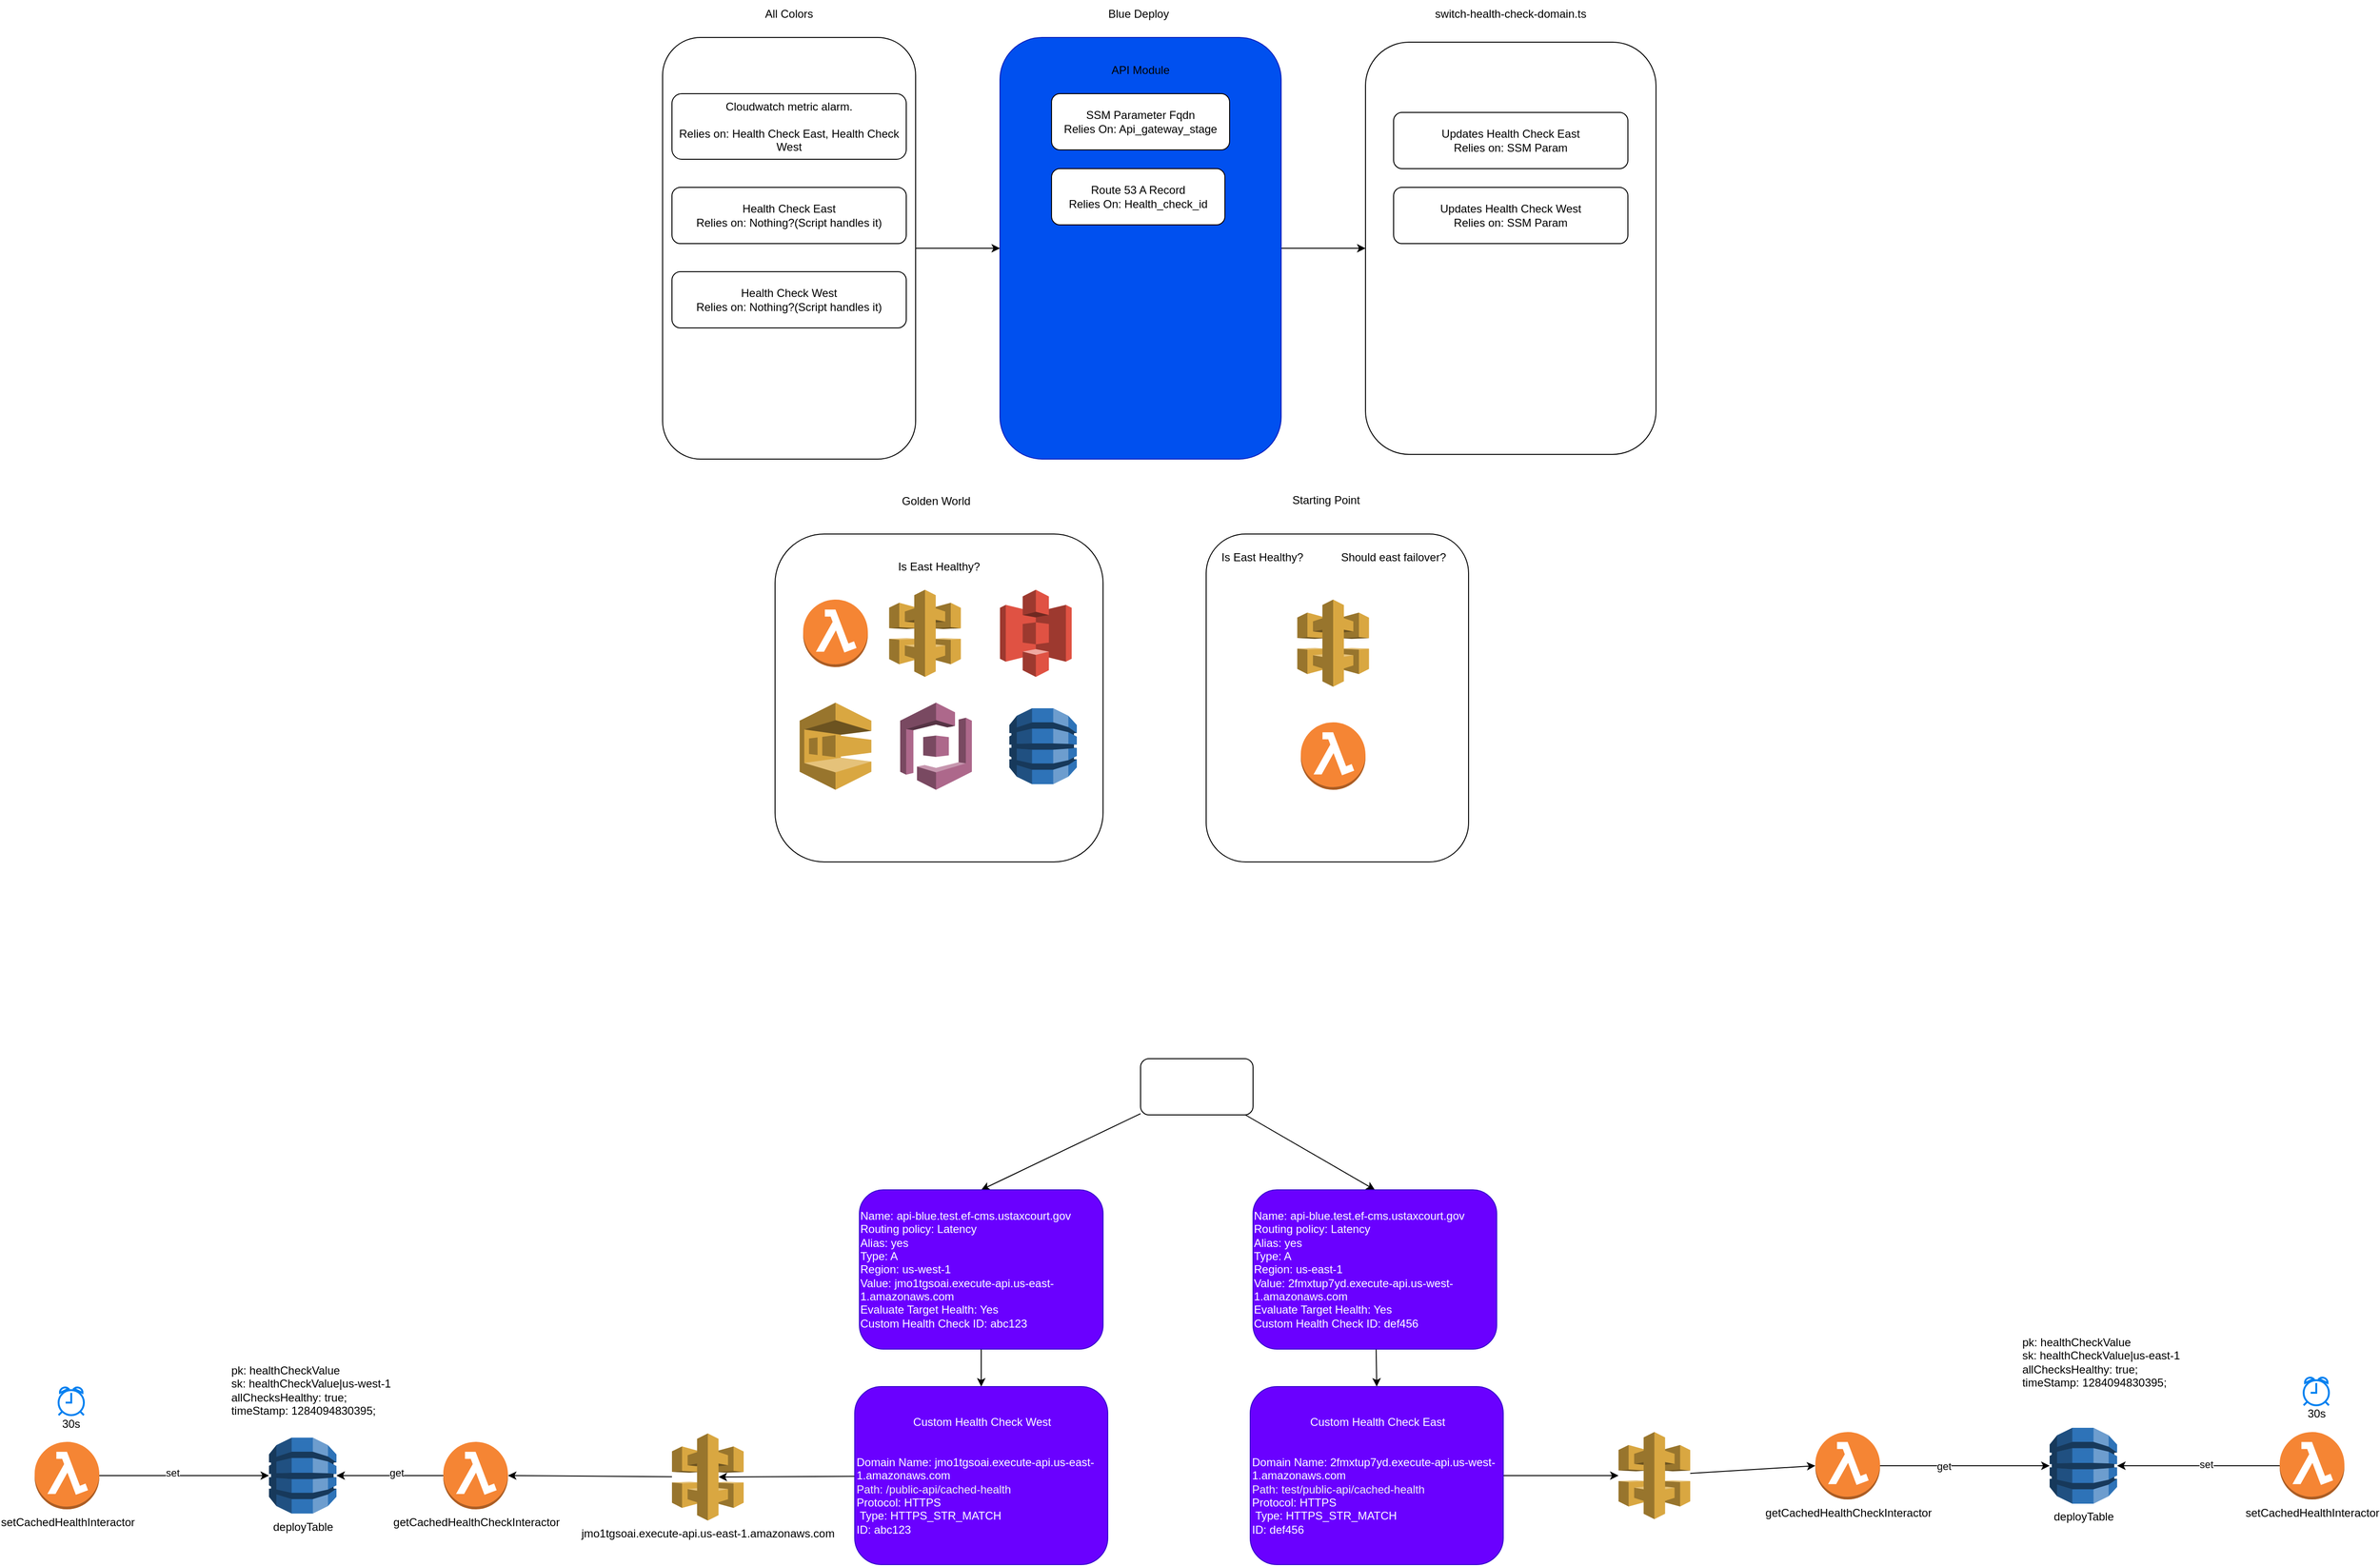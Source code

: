 <mxfile>
    <diagram id="qfKXbh_cGv5SsnbBj9Zz" name="Page-1">
        <mxGraphModel dx="2628" dy="1759" grid="1" gridSize="10" guides="1" tooltips="1" connect="1" arrows="1" fold="1" page="1" pageScale="1" pageWidth="850" pageHeight="1100" math="0" shadow="0">
            <root>
                <mxCell id="0"/>
                <mxCell id="1" parent="0"/>
                <mxCell id="29" style="edgeStyle=none;html=1;entryX=0.5;entryY=0;entryDx=0;entryDy=0;fontFamily=Helvetica;fontColor=#FFFFFF;" parent="1" source="26" target="28" edge="1">
                    <mxGeometry relative="1" as="geometry"/>
                </mxCell>
                <mxCell id="30" style="edgeStyle=none;html=1;entryX=0.5;entryY=0;entryDx=0;entryDy=0;fontFamily=Helvetica;fontColor=#FFFFFF;" parent="1" source="26" target="23" edge="1">
                    <mxGeometry relative="1" as="geometry"/>
                </mxCell>
                <mxCell id="26" value="Request" style="rounded=1;whiteSpace=wrap;html=1;fontFamily=Helvetica;fontColor=#FFFFFF;" parent="1" vertex="1">
                    <mxGeometry x="250" y="1060" width="120" height="60" as="geometry"/>
                </mxCell>
                <mxCell id="8" value="" style="rounded=1;whiteSpace=wrap;html=1;" parent="1" vertex="1">
                    <mxGeometry x="-140" y="500" width="350" height="350" as="geometry"/>
                </mxCell>
                <mxCell id="9" value="Is East Healthy?" style="text;html=1;strokeColor=none;fillColor=none;align=center;verticalAlign=middle;whiteSpace=wrap;rounded=0;" parent="1" vertex="1">
                    <mxGeometry x="-15" y="520" width="100" height="30" as="geometry"/>
                </mxCell>
                <mxCell id="10" value="" style="rounded=1;whiteSpace=wrap;html=1;" parent="1" vertex="1">
                    <mxGeometry x="320" y="500" width="280" height="350" as="geometry"/>
                </mxCell>
                <mxCell id="11" value="Is East Healthy?" style="text;html=1;strokeColor=none;fillColor=none;align=center;verticalAlign=middle;whiteSpace=wrap;rounded=0;" parent="1" vertex="1">
                    <mxGeometry x="330" y="510" width="100" height="30" as="geometry"/>
                </mxCell>
                <mxCell id="12" value="" style="outlineConnect=0;dashed=0;verticalLabelPosition=bottom;verticalAlign=top;align=center;html=1;shape=mxgraph.aws3.api_gateway;fillColor=#D9A741;gradientColor=none;" parent="1" vertex="1">
                    <mxGeometry x="417.25" y="570" width="76.5" height="93" as="geometry"/>
                </mxCell>
                <mxCell id="13" value="" style="outlineConnect=0;dashed=0;verticalLabelPosition=bottom;verticalAlign=top;align=center;html=1;shape=mxgraph.aws3.lambda_function;fillColor=#F58534;gradientColor=none;" parent="1" vertex="1">
                    <mxGeometry x="421" y="701" width="69" height="72" as="geometry"/>
                </mxCell>
                <mxCell id="14" value="" style="outlineConnect=0;dashed=0;verticalLabelPosition=bottom;verticalAlign=top;align=center;html=1;shape=mxgraph.aws3.lambda_function;fillColor=#F58534;gradientColor=none;" parent="1" vertex="1">
                    <mxGeometry x="-110" y="570" width="69" height="72" as="geometry"/>
                </mxCell>
                <mxCell id="15" value="" style="outlineConnect=0;dashed=0;verticalLabelPosition=bottom;verticalAlign=top;align=center;html=1;shape=mxgraph.aws3.api_gateway;fillColor=#D9A741;gradientColor=none;" parent="1" vertex="1">
                    <mxGeometry x="-18.25" y="559.5" width="76.5" height="93" as="geometry"/>
                </mxCell>
                <mxCell id="16" value="" style="outlineConnect=0;dashed=0;verticalLabelPosition=bottom;verticalAlign=top;align=center;html=1;shape=mxgraph.aws3.s3;fillColor=#E05243;gradientColor=none;" parent="1" vertex="1">
                    <mxGeometry x="100" y="559.5" width="76.5" height="93" as="geometry"/>
                </mxCell>
                <mxCell id="17" value="" style="outlineConnect=0;dashed=0;verticalLabelPosition=bottom;verticalAlign=top;align=center;html=1;shape=mxgraph.aws3.sqs;fillColor=#D9A741;gradientColor=none;" parent="1" vertex="1">
                    <mxGeometry x="-113.75" y="680" width="76.5" height="93" as="geometry"/>
                </mxCell>
                <mxCell id="18" value="" style="outlineConnect=0;dashed=0;verticalLabelPosition=bottom;verticalAlign=top;align=center;html=1;shape=mxgraph.aws3.cognito;fillColor=#AD688B;gradientColor=none;" parent="1" vertex="1">
                    <mxGeometry x="-6.5" y="680" width="76.5" height="93" as="geometry"/>
                </mxCell>
                <mxCell id="19" value="" style="outlineConnect=0;dashed=0;verticalLabelPosition=bottom;verticalAlign=top;align=center;html=1;shape=mxgraph.aws3.dynamo_db;fillColor=#2E73B8;gradientColor=none;" parent="1" vertex="1">
                    <mxGeometry x="110" y="686" width="72" height="81" as="geometry"/>
                </mxCell>
                <mxCell id="20" value="Golden World" style="text;html=1;strokeColor=none;fillColor=none;align=center;verticalAlign=middle;whiteSpace=wrap;rounded=0;" parent="1" vertex="1">
                    <mxGeometry x="-29.12" y="450" width="121.75" height="30" as="geometry"/>
                </mxCell>
                <UserObject label="Starting Point" link="https://docs.aws.amazon.com/health/latest/ug/health-api.html" id="21">
                    <mxCell style="text;whiteSpace=wrap;html=1;" parent="1" vertex="1">
                        <mxGeometry x="410" y="450" width="80" height="30" as="geometry"/>
                    </mxCell>
                </UserObject>
                <mxCell id="22" value="Should east failover?" style="text;html=1;strokeColor=none;fillColor=none;align=center;verticalAlign=middle;whiteSpace=wrap;rounded=0;" parent="1" vertex="1">
                    <mxGeometry x="440" y="510" width="160" height="30" as="geometry"/>
                </mxCell>
                <mxCell id="46" style="edgeStyle=none;html=1;entryX=0.5;entryY=0;entryDx=0;entryDy=0;fontFamily=Helvetica;fontColor=#FFFFFF;" parent="1" source="23" target="41" edge="1">
                    <mxGeometry relative="1" as="geometry"/>
                </mxCell>
                <mxCell id="23" value="&lt;div style=&quot;text-align: left;&quot;&gt;&lt;span style=&quot;background-color: initial;&quot;&gt;Name:&amp;nbsp;&lt;/span&gt;&lt;span style=&quot;background-color: initial;&quot;&gt;&lt;font color=&quot;#ffffff&quot;&gt;api-blue.test.ef-cms.ustaxcourt.gov&lt;/font&gt;&lt;/span&gt;&lt;/div&gt;&lt;span style=&quot;&quot;&gt;&lt;div style=&quot;text-align: left;&quot;&gt;&lt;span style=&quot;color: rgb(255, 255, 255); background-color: initial;&quot;&gt;Routing policy: Latency&lt;/span&gt;&lt;/div&gt;&lt;div style=&quot;text-align: left;&quot;&gt;&lt;span style=&quot;color: rgb(255, 255, 255); background-color: initial;&quot;&gt;Alias: yes&lt;/span&gt;&lt;/div&gt;&lt;div style=&quot;text-align: left;&quot;&gt;&lt;span style=&quot;color: rgb(255, 255, 255); background-color: initial;&quot;&gt;Type: A&lt;/span&gt;&lt;/div&gt;&lt;div style=&quot;text-align: left;&quot;&gt;&lt;span style=&quot;color: rgb(255, 255, 255); background-color: initial;&quot;&gt;Region: us-east-1&lt;/span&gt;&lt;/div&gt;&lt;div style=&quot;text-align: left;&quot;&gt;&lt;span style=&quot;color: rgb(255, 255, 255); background-color: initial;&quot;&gt;Value:&amp;nbsp;&lt;/span&gt;&lt;span style=&quot;background-color: initial;&quot;&gt;2fmxtup7yd.execute-api.us-west-1.amazonaws.com&lt;/span&gt;&lt;/div&gt;&lt;div style=&quot;text-align: left;&quot;&gt;&lt;span style=&quot;color: rgb(255, 255, 255); background-color: initial;&quot;&gt;Evaluate Target Health: Yes&lt;/span&gt;&lt;/div&gt;&lt;div style=&quot;text-align: left;&quot;&gt;&lt;span style=&quot;color: rgb(255, 255, 255);&quot;&gt;Custom Health Check ID: def456&lt;/span&gt;&lt;span style=&quot;color: rgb(255, 255, 255); background-color: initial;&quot;&gt;&lt;br&gt;&lt;/span&gt;&lt;/div&gt;&lt;/span&gt;" style="rounded=1;whiteSpace=wrap;html=1;fillColor=#6a00ff;fontColor=#ffffff;strokeColor=#3700CC;" parent="1" vertex="1">
                    <mxGeometry x="370" y="1200" width="260" height="170" as="geometry"/>
                </mxCell>
                <mxCell id="45" style="edgeStyle=none;html=1;exitX=0.5;exitY=1;exitDx=0;exitDy=0;fontFamily=Helvetica;fontColor=#FFFFFF;entryX=0.5;entryY=0;entryDx=0;entryDy=0;" parent="1" source="28" target="43" edge="1">
                    <mxGeometry relative="1" as="geometry">
                        <mxPoint x="80" y="1420" as="targetPoint"/>
                    </mxGeometry>
                </mxCell>
                <mxCell id="28" value="&lt;div style=&quot;text-align: left;&quot;&gt;&lt;span style=&quot;background-color: initial;&quot;&gt;Name:&amp;nbsp;&lt;/span&gt;&lt;span style=&quot;background-color: initial;&quot;&gt;&lt;font color=&quot;#ffffff&quot;&gt;api-blue.test.ef-cms.ustaxcourt.gov&lt;/font&gt;&lt;/span&gt;&lt;/div&gt;&lt;span style=&quot;&quot;&gt;&lt;div style=&quot;text-align: left;&quot;&gt;&lt;span style=&quot;color: rgb(255, 255, 255); background-color: initial;&quot;&gt;Routing policy: Latency&lt;/span&gt;&lt;/div&gt;&lt;div style=&quot;text-align: left;&quot;&gt;&lt;span style=&quot;color: rgb(255, 255, 255); background-color: initial;&quot;&gt;Alias: yes&lt;/span&gt;&lt;/div&gt;&lt;div style=&quot;text-align: left;&quot;&gt;&lt;span style=&quot;color: rgb(255, 255, 255); background-color: initial;&quot;&gt;Type: A&lt;/span&gt;&lt;/div&gt;&lt;div style=&quot;text-align: left;&quot;&gt;&lt;span style=&quot;color: rgb(255, 255, 255); background-color: initial;&quot;&gt;Region: us-west-1&lt;/span&gt;&lt;/div&gt;&lt;div style=&quot;text-align: left;&quot;&gt;&lt;span style=&quot;color: rgb(255, 255, 255); background-color: initial;&quot;&gt;Value:&amp;nbsp;&lt;/span&gt;&lt;span style=&quot;background-color: initial;&quot;&gt;jmo1tgsoai.execute-api.us-east-1.amazonaws.com&lt;/span&gt;&lt;/div&gt;&lt;div style=&quot;text-align: left;&quot;&gt;&lt;span style=&quot;color: rgb(255, 255, 255); background-color: initial;&quot;&gt;Evaluate Target Health: Yes&lt;/span&gt;&lt;/div&gt;&lt;div style=&quot;text-align: left;&quot;&gt;&lt;span style=&quot;color: rgb(255, 255, 255); background-color: initial;&quot;&gt;Custom Health Check ID: abc123&lt;/span&gt;&lt;/div&gt;&lt;/span&gt;" style="rounded=1;whiteSpace=wrap;html=1;fillColor=#6a00ff;fontColor=#ffffff;strokeColor=#3700CC;" parent="1" vertex="1">
                    <mxGeometry x="-50" y="1200" width="260" height="170" as="geometry"/>
                </mxCell>
                <mxCell id="48" style="edgeStyle=none;html=1;" parent="1" source="41" target="47" edge="1">
                    <mxGeometry relative="1" as="geometry"/>
                </mxCell>
                <mxCell id="41" value="&lt;div style=&quot;text-align: center;&quot;&gt;&lt;span style=&quot;background-color: initial;&quot;&gt;Custom Health Check East&lt;/span&gt;&lt;/div&gt;&lt;div style=&quot;text-align: center;&quot;&gt;&lt;br&gt;&lt;/div&gt;&lt;br&gt;Domain Name:&amp;nbsp;2fmxtup7yd.execute-api.us-west-1.amazonaws.com&lt;br&gt;&lt;font color=&quot;#f0f0f0&quot;&gt;Path: test/public-api/cached-health&lt;br&gt;&lt;/font&gt;Protocol:&amp;nbsp;HTTPS&lt;br&gt;&amp;nbsp;Type: HTTPS_STR_MATCH&lt;br&gt;ID: def456" style="rounded=1;whiteSpace=wrap;html=1;labelBackgroundColor=none;fontFamily=Helvetica;fontColor=#ffffff;align=left;fillColor=#6a00ff;strokeColor=#3700CC;" parent="1" vertex="1">
                    <mxGeometry x="367" y="1410" width="270" height="190" as="geometry"/>
                </mxCell>
                <mxCell id="66" style="edgeStyle=none;html=1;entryX=0.65;entryY=0.5;entryDx=0;entryDy=0;entryPerimeter=0;" parent="1" source="43" target="59" edge="1">
                    <mxGeometry relative="1" as="geometry"/>
                </mxCell>
                <mxCell id="43" value="&lt;div style=&quot;text-align: center;&quot;&gt;&lt;span style=&quot;background-color: initial;&quot;&gt;Custom Health Check West&lt;/span&gt;&lt;/div&gt;&lt;div style=&quot;text-align: center;&quot;&gt;&lt;br&gt;&lt;/div&gt;&lt;br&gt;Domain Name:&amp;nbsp;&lt;span style=&quot;background-color: initial;&quot;&gt;jmo1tgsoai.execute-api.us-east-1.amazonaws.com&lt;br&gt;&lt;/span&gt;&lt;span style=&quot;color: rgb(240, 240, 240);&quot;&gt;Path: /public-api/cached-health&lt;/span&gt;&lt;br style=&quot;color: rgb(240, 240, 240);&quot;&gt;Protocol:&amp;nbsp;HTTPS&lt;br&gt;&amp;nbsp;Type: HTTPS_STR_MATCH&lt;br&gt;ID: abc123" style="rounded=1;whiteSpace=wrap;html=1;labelBackgroundColor=none;fontFamily=Helvetica;fontColor=#ffffff;align=left;fillColor=#6a00ff;strokeColor=#3700CC;" parent="1" vertex="1">
                    <mxGeometry x="-55" y="1410" width="270" height="190" as="geometry"/>
                </mxCell>
                <mxCell id="51" style="edgeStyle=none;html=1;entryX=0;entryY=0.5;entryDx=0;entryDy=0;entryPerimeter=0;" parent="1" source="47" target="50" edge="1">
                    <mxGeometry relative="1" as="geometry"/>
                </mxCell>
                <mxCell id="47" value="&lt;span style=&quot;color: rgb(255, 255, 255); text-align: left;&quot;&gt;2fmxtup7yd.execute-api.us-west-1.amazonaws.com&lt;/span&gt;" style="outlineConnect=0;dashed=0;verticalLabelPosition=bottom;verticalAlign=top;align=center;html=1;shape=mxgraph.aws3.api_gateway;fillColor=#D9A741;gradientColor=none;" parent="1" vertex="1">
                    <mxGeometry x="760" y="1458.5" width="76.5" height="93" as="geometry"/>
                </mxCell>
                <mxCell id="55" style="edgeStyle=none;html=1;entryX=0;entryY=0.5;entryDx=0;entryDy=0;entryPerimeter=0;" parent="1" source="50" target="54" edge="1">
                    <mxGeometry relative="1" as="geometry"/>
                </mxCell>
                <mxCell id="70" value="get" style="edgeLabel;html=1;align=center;verticalAlign=middle;resizable=0;points=[];" parent="55" vertex="1" connectable="0">
                    <mxGeometry x="-0.249" relative="1" as="geometry">
                        <mxPoint as="offset"/>
                    </mxGeometry>
                </mxCell>
                <mxCell id="50" value="getCachedHealthCheckInteractor" style="outlineConnect=0;dashed=0;verticalLabelPosition=bottom;verticalAlign=top;align=center;html=1;shape=mxgraph.aws3.lambda_function;fillColor=#F58534;gradientColor=none;" parent="1" vertex="1">
                    <mxGeometry x="970" y="1458.5" width="69" height="72" as="geometry"/>
                </mxCell>
                <mxCell id="54" value="deployTable" style="outlineConnect=0;dashed=0;verticalLabelPosition=bottom;verticalAlign=top;align=center;html=1;shape=mxgraph.aws3.dynamo_db;fillColor=#2E73B8;gradientColor=none;" parent="1" vertex="1">
                    <mxGeometry x="1220" y="1454" width="72" height="81" as="geometry"/>
                </mxCell>
                <mxCell id="56" value="&lt;div style=&quot;text-align: left;&quot;&gt;&lt;span style=&quot;background-color: initial;&quot;&gt;pk:&amp;nbsp;healthCheckValue&lt;/span&gt;&lt;/div&gt;&lt;div style=&quot;text-align: left;&quot;&gt;&lt;span style=&quot;background-color: initial;&quot;&gt;sk:&amp;nbsp;healthCheckValue|us-east-1&lt;/span&gt;&lt;/div&gt;&lt;div style=&quot;text-align: left;&quot;&gt;&lt;span style=&quot;background-color: initial;&quot;&gt;&lt;div&gt;allChecksHealthy: true;&lt;/div&gt;&lt;div&gt;timeStamp: 1284094830395;&lt;/div&gt;&lt;/span&gt;&lt;/div&gt;" style="text;html=1;strokeColor=none;fillColor=none;align=center;verticalAlign=middle;whiteSpace=wrap;rounded=0;" parent="1" vertex="1">
                    <mxGeometry x="1180" y="1344" width="190" height="80" as="geometry"/>
                </mxCell>
                <mxCell id="67" style="edgeStyle=none;html=1;entryX=1;entryY=0.5;entryDx=0;entryDy=0;entryPerimeter=0;" parent="1" source="59" target="61" edge="1">
                    <mxGeometry relative="1" as="geometry"/>
                </mxCell>
                <mxCell id="59" value="&lt;div style=&quot;text-align: left;&quot;&gt;&lt;span style=&quot;background-color: initial;&quot;&gt;jmo1tgsoai.execute-api.us-east-1.amazonaws.com&lt;/span&gt;&lt;/div&gt;" style="outlineConnect=0;dashed=0;verticalLabelPosition=bottom;verticalAlign=top;align=center;html=1;shape=mxgraph.aws3.api_gateway;fillColor=#D9A741;gradientColor=none;" parent="1" vertex="1">
                    <mxGeometry x="-250" y="1460" width="76.5" height="93" as="geometry"/>
                </mxCell>
                <mxCell id="68" style="edgeStyle=none;html=1;entryX=1;entryY=0.5;entryDx=0;entryDy=0;entryPerimeter=0;" parent="1" source="61" target="62" edge="1">
                    <mxGeometry relative="1" as="geometry"/>
                </mxCell>
                <mxCell id="78" value="get" style="edgeLabel;html=1;align=center;verticalAlign=middle;resizable=0;points=[];" parent="68" vertex="1" connectable="0">
                    <mxGeometry x="-0.12" y="-3" relative="1" as="geometry">
                        <mxPoint as="offset"/>
                    </mxGeometry>
                </mxCell>
                <mxCell id="61" value="getCachedHealthCheckInteractor" style="outlineConnect=0;dashed=0;verticalLabelPosition=bottom;verticalAlign=top;align=center;html=1;shape=mxgraph.aws3.lambda_function;fillColor=#F58534;gradientColor=none;" parent="1" vertex="1">
                    <mxGeometry x="-494" y="1469" width="69" height="72" as="geometry"/>
                </mxCell>
                <mxCell id="62" value="deployTable" style="outlineConnect=0;dashed=0;verticalLabelPosition=bottom;verticalAlign=top;align=center;html=1;shape=mxgraph.aws3.dynamo_db;fillColor=#2E73B8;gradientColor=none;" parent="1" vertex="1">
                    <mxGeometry x="-680" y="1464.5" width="72" height="81" as="geometry"/>
                </mxCell>
                <mxCell id="75" style="edgeStyle=none;html=1;entryX=1;entryY=0.5;entryDx=0;entryDy=0;entryPerimeter=0;" parent="1" source="69" target="54" edge="1">
                    <mxGeometry relative="1" as="geometry"/>
                </mxCell>
                <mxCell id="76" value="set" style="edgeLabel;html=1;align=center;verticalAlign=middle;resizable=0;points=[];" parent="75" vertex="1" connectable="0">
                    <mxGeometry x="-0.091" y="-2" relative="1" as="geometry">
                        <mxPoint as="offset"/>
                    </mxGeometry>
                </mxCell>
                <mxCell id="69" value="setCachedHealthInteractor" style="outlineConnect=0;dashed=0;verticalLabelPosition=bottom;verticalAlign=top;align=center;html=1;shape=mxgraph.aws3.lambda_function;fillColor=#F58534;gradientColor=none;" parent="1" vertex="1">
                    <mxGeometry x="1465.5" y="1458.5" width="69" height="72" as="geometry"/>
                </mxCell>
                <mxCell id="73" value="" style="html=1;verticalLabelPosition=bottom;align=center;labelBackgroundColor=#ffffff;verticalAlign=top;strokeWidth=2;strokeColor=#0080F0;shadow=0;dashed=0;shape=mxgraph.ios7.icons.alarm_clock;" parent="1" vertex="1">
                    <mxGeometry x="1491" y="1400" width="27" height="30" as="geometry"/>
                </mxCell>
                <mxCell id="74" value="30s" style="text;html=1;strokeColor=none;fillColor=none;align=center;verticalAlign=middle;whiteSpace=wrap;rounded=0;labelBackgroundColor=none;" parent="1" vertex="1">
                    <mxGeometry x="1474.5" y="1424" width="60" height="30" as="geometry"/>
                </mxCell>
                <mxCell id="77" value="&lt;div style=&quot;text-align: left;&quot;&gt;&lt;span style=&quot;background-color: initial;&quot;&gt;pk:&amp;nbsp;healthCheckValue&lt;/span&gt;&lt;/div&gt;&lt;div style=&quot;text-align: left;&quot;&gt;&lt;span style=&quot;background-color: initial;&quot;&gt;sk:&amp;nbsp;healthCheckValue|us-west-1&lt;/span&gt;&lt;/div&gt;&lt;div style=&quot;text-align: left;&quot;&gt;&lt;span style=&quot;background-color: initial;&quot;&gt;&lt;div&gt;allChecksHealthy: true;&lt;/div&gt;&lt;div&gt;timeStamp: 1284094830395;&lt;/div&gt;&lt;/span&gt;&lt;/div&gt;" style="text;html=1;strokeColor=none;fillColor=none;align=center;verticalAlign=middle;whiteSpace=wrap;rounded=0;" parent="1" vertex="1">
                    <mxGeometry x="-730" y="1374" width="190" height="80" as="geometry"/>
                </mxCell>
                <mxCell id="82" style="edgeStyle=none;html=1;entryX=0;entryY=0.5;entryDx=0;entryDy=0;entryPerimeter=0;" parent="1" source="79" target="62" edge="1">
                    <mxGeometry relative="1" as="geometry"/>
                </mxCell>
                <mxCell id="83" value="set" style="edgeLabel;html=1;align=center;verticalAlign=middle;resizable=0;points=[];" parent="82" vertex="1" connectable="0">
                    <mxGeometry x="-0.141" y="3" relative="1" as="geometry">
                        <mxPoint as="offset"/>
                    </mxGeometry>
                </mxCell>
                <mxCell id="79" value="setCachedHealthInteractor" style="outlineConnect=0;dashed=0;verticalLabelPosition=bottom;verticalAlign=top;align=center;html=1;shape=mxgraph.aws3.lambda_function;fillColor=#F58534;gradientColor=none;" parent="1" vertex="1">
                    <mxGeometry x="-930" y="1469" width="69" height="72" as="geometry"/>
                </mxCell>
                <mxCell id="80" value="" style="html=1;verticalLabelPosition=bottom;align=center;labelBackgroundColor=#ffffff;verticalAlign=top;strokeWidth=2;strokeColor=#0080F0;shadow=0;dashed=0;shape=mxgraph.ios7.icons.alarm_clock;" parent="1" vertex="1">
                    <mxGeometry x="-904.5" y="1410.5" width="27" height="30" as="geometry"/>
                </mxCell>
                <mxCell id="81" value="30s" style="text;html=1;strokeColor=none;fillColor=none;align=center;verticalAlign=middle;whiteSpace=wrap;rounded=0;labelBackgroundColor=none;" parent="1" vertex="1">
                    <mxGeometry x="-921" y="1434.5" width="60" height="30" as="geometry"/>
                </mxCell>
                <mxCell id="84" style="edgeStyle=none;html=1;entryX=0;entryY=0.5;entryDx=0;entryDy=0;" edge="1" parent="1" source="85" target="92">
                    <mxGeometry relative="1" as="geometry"/>
                </mxCell>
                <mxCell id="85" value="" style="rounded=1;whiteSpace=wrap;html=1;fillColor=#0050ef;fontColor=#ffffff;strokeColor=#001DBC;" vertex="1" parent="1">
                    <mxGeometry x="100" y="-30" width="300" height="450" as="geometry"/>
                </mxCell>
                <mxCell id="86" value="SSM Parameter Fqdn&lt;br&gt;Relies On: Api_gateway_stage" style="rounded=1;whiteSpace=wrap;html=1;" vertex="1" parent="1">
                    <mxGeometry x="155" y="30" width="190" height="60" as="geometry"/>
                </mxCell>
                <mxCell id="87" value="Route 53 A Record &lt;br&gt;Relies On: Health_check_id" style="rounded=1;whiteSpace=wrap;html=1;" vertex="1" parent="1">
                    <mxGeometry x="155" y="110" width="185" height="60" as="geometry"/>
                </mxCell>
                <mxCell id="88" style="edgeStyle=none;html=1;entryX=0;entryY=0.5;entryDx=0;entryDy=0;" edge="1" parent="1" source="89" target="85">
                    <mxGeometry relative="1" as="geometry"/>
                </mxCell>
                <mxCell id="89" value="" style="rounded=1;whiteSpace=wrap;html=1;" vertex="1" parent="1">
                    <mxGeometry x="-260" y="-30" width="270" height="450" as="geometry"/>
                </mxCell>
                <mxCell id="90" value="API Module" style="text;html=1;strokeColor=none;fillColor=none;align=center;verticalAlign=middle;whiteSpace=wrap;rounded=0;" vertex="1" parent="1">
                    <mxGeometry x="200" y="-10" width="100" height="30" as="geometry"/>
                </mxCell>
                <mxCell id="91" value="All Colors" style="text;html=1;strokeColor=none;fillColor=none;align=center;verticalAlign=middle;whiteSpace=wrap;rounded=0;" vertex="1" parent="1">
                    <mxGeometry x="-205" y="-70" width="160" height="30" as="geometry"/>
                </mxCell>
                <mxCell id="92" value="" style="rounded=1;whiteSpace=wrap;html=1;" vertex="1" parent="1">
                    <mxGeometry x="490" y="-25" width="310" height="440" as="geometry"/>
                </mxCell>
                <mxCell id="93" value="switch-health-check-domain.ts" style="text;html=1;strokeColor=none;fillColor=none;align=center;verticalAlign=middle;whiteSpace=wrap;rounded=0;" vertex="1" parent="1">
                    <mxGeometry x="560" y="-70" width="170" height="30" as="geometry"/>
                </mxCell>
                <mxCell id="94" value="Cloudwatch metric alarm.&lt;br&gt;&lt;br&gt;Relies on: Health Check East, Health Check West" style="rounded=1;whiteSpace=wrap;html=1;" vertex="1" parent="1">
                    <mxGeometry x="-250" y="30" width="250" height="70" as="geometry"/>
                </mxCell>
                <mxCell id="95" value="Health Check East&lt;br&gt;Relies on: Nothing?(Script handles it)" style="rounded=1;whiteSpace=wrap;html=1;" vertex="1" parent="1">
                    <mxGeometry x="-250" y="130" width="250" height="60" as="geometry"/>
                </mxCell>
                <mxCell id="96" value="Health Check West&lt;br&gt;Relies on: Nothing?(Script handles it)" style="rounded=1;whiteSpace=wrap;html=1;" vertex="1" parent="1">
                    <mxGeometry x="-250" y="220" width="250" height="60" as="geometry"/>
                </mxCell>
                <mxCell id="97" value="Updates Health Check East&lt;br&gt;Relies on: SSM Param" style="rounded=1;whiteSpace=wrap;html=1;" vertex="1" parent="1">
                    <mxGeometry x="520" y="50" width="250" height="60" as="geometry"/>
                </mxCell>
                <mxCell id="98" value="Updates Health Check West&lt;br&gt;Relies on: SSM Param" style="rounded=1;whiteSpace=wrap;html=1;" vertex="1" parent="1">
                    <mxGeometry x="520" y="130" width="250" height="60" as="geometry"/>
                </mxCell>
                <mxCell id="99" value="Blue Deploy" style="text;html=1;strokeColor=none;fillColor=none;align=center;verticalAlign=middle;whiteSpace=wrap;rounded=0;" vertex="1" parent="1">
                    <mxGeometry x="167.5" y="-70" width="160" height="30" as="geometry"/>
                </mxCell>
            </root>
        </mxGraphModel>
    </diagram>
</mxfile>